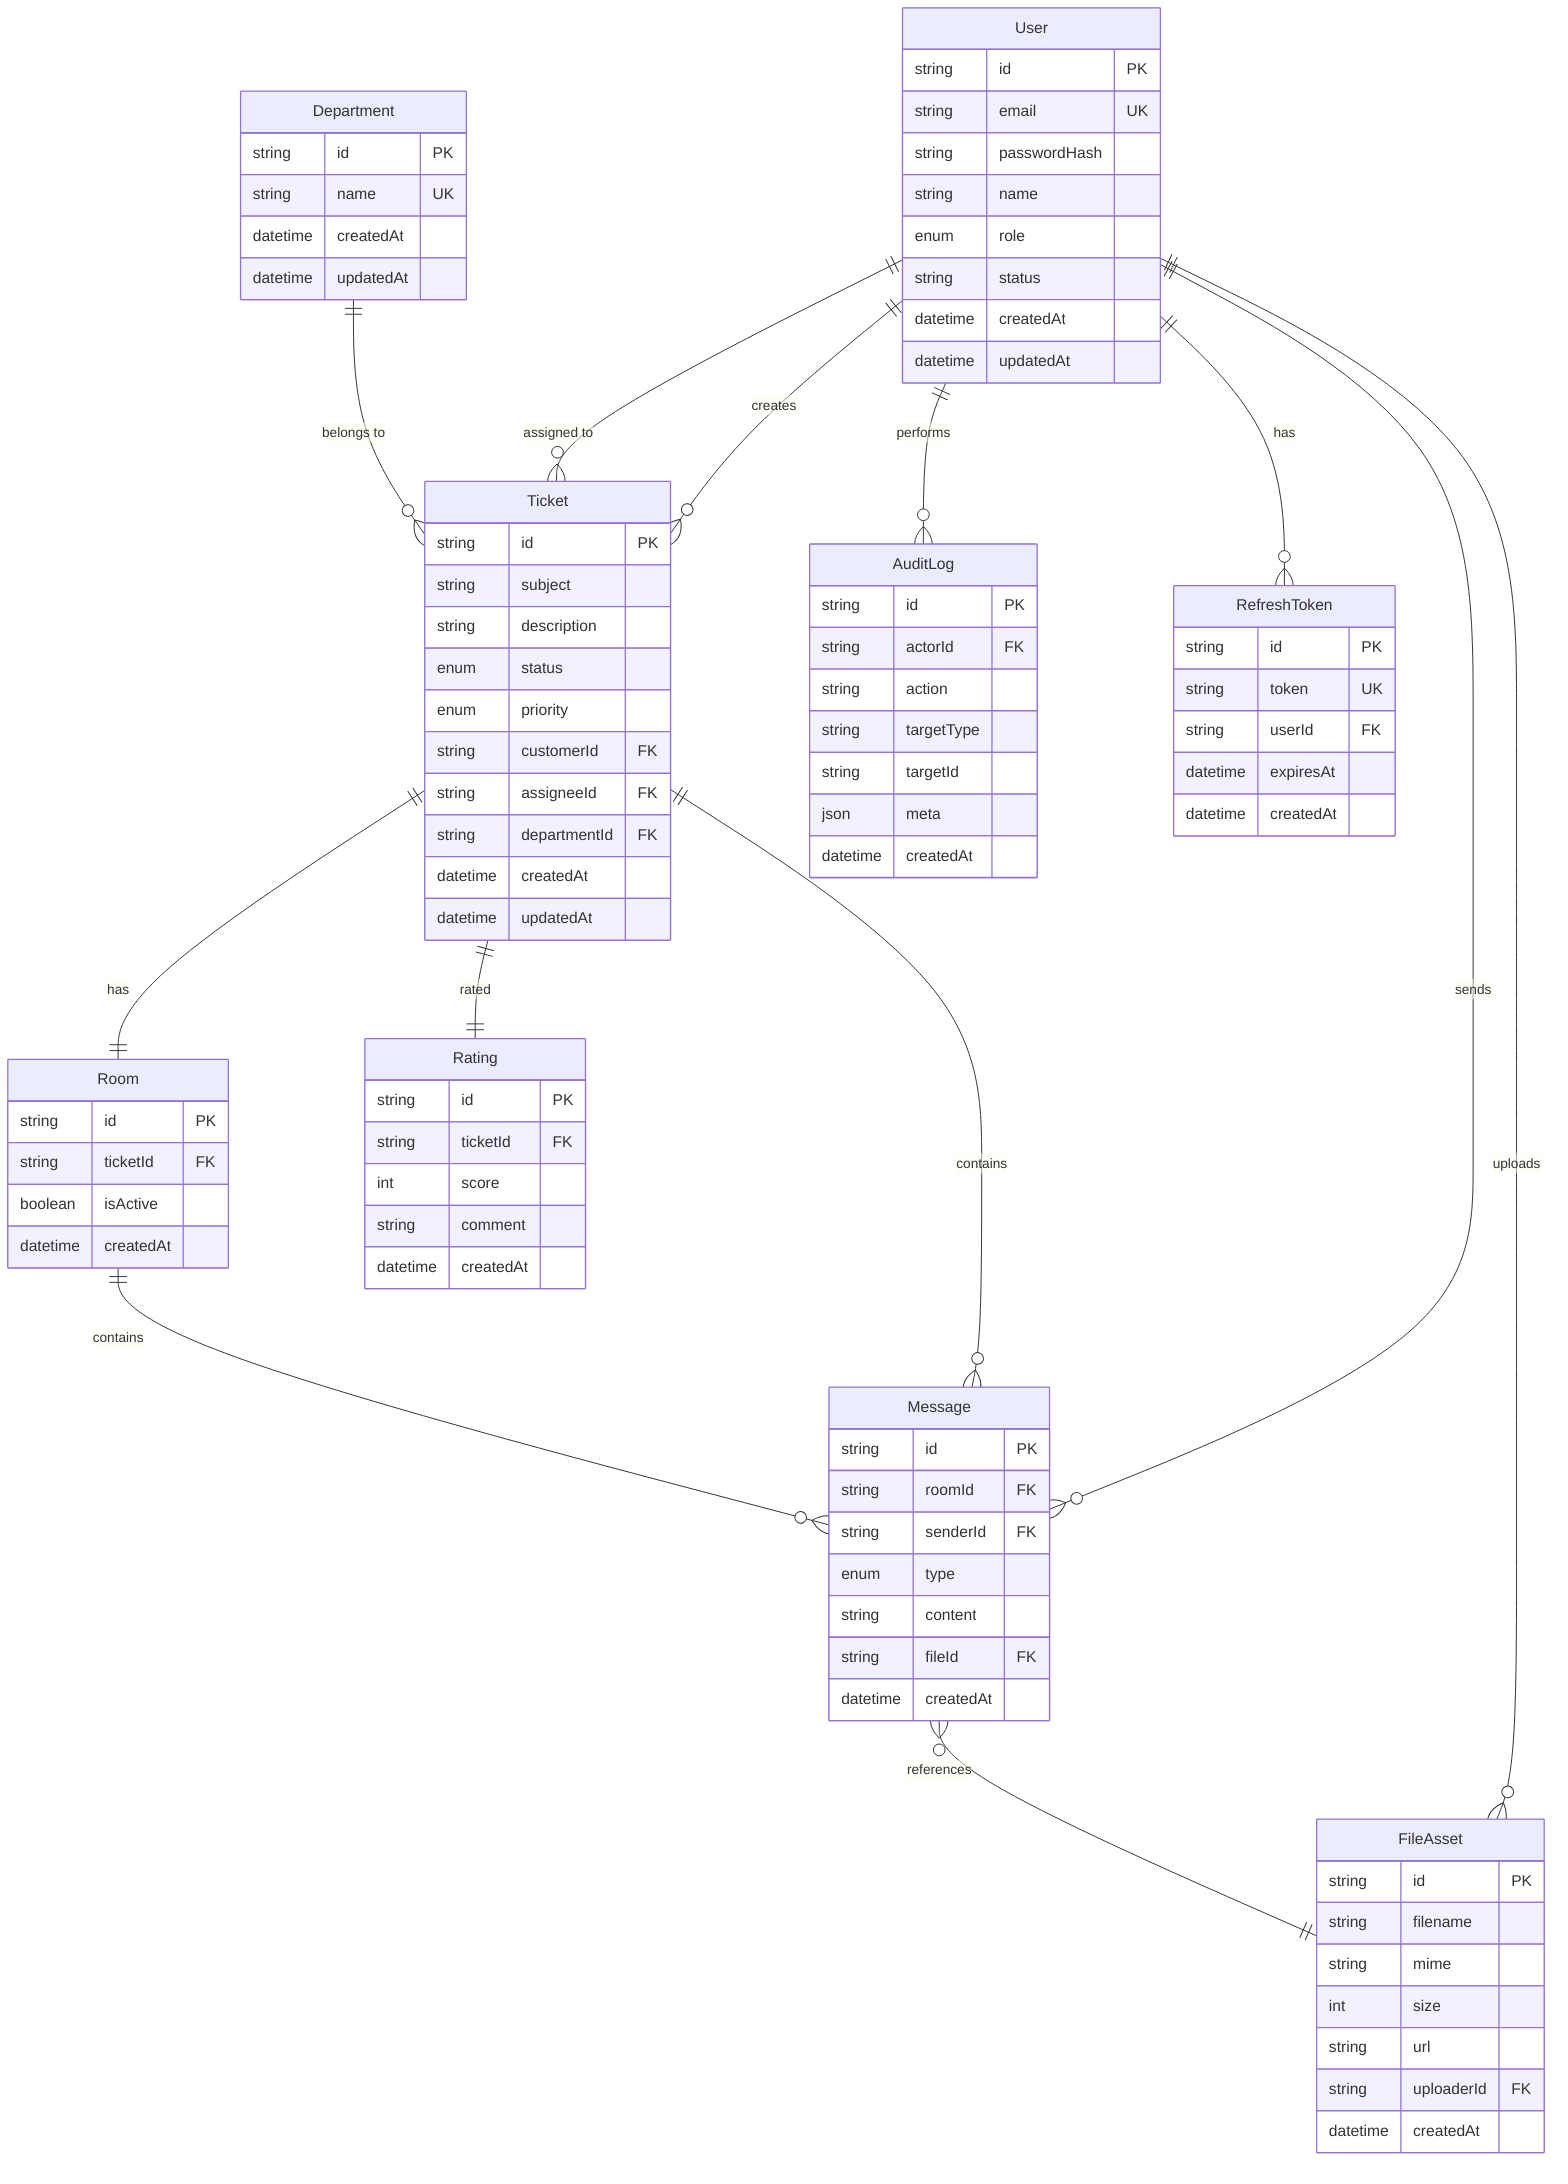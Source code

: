 erDiagram
    User {
        string id PK
        string email UK
        string passwordHash
        string name
        enum role
        string status
        datetime createdAt
        datetime updatedAt
    }
    
    Department {
        string id PK
        string name UK
        datetime createdAt
        datetime updatedAt
    }
    
    Ticket {
        string id PK
        string subject
        string description
        enum status
        enum priority
        string customerId FK
        string assigneeId FK
        string departmentId FK
        datetime createdAt
        datetime updatedAt
    }
    
    Room {
        string id PK
        string ticketId FK
        boolean isActive
        datetime createdAt
    }
    
    Message {
        string id PK
        string roomId FK
        string senderId FK
        enum type
        string content
        string fileId FK
        datetime createdAt
    }
    
    FileAsset {
        string id PK
        string filename
        string mime
        int size
        string url
        string uploaderId FK
        datetime createdAt
    }
    
    Rating {
        string id PK
        string ticketId FK
        int score
        string comment
        datetime createdAt
    }
    
    AuditLog {
        string id PK
        string actorId FK
        string action
        string targetType
        string targetId
        json meta
        datetime createdAt
    }
    
    RefreshToken {
        string id PK
        string token UK
        string userId FK
        datetime expiresAt
        datetime createdAt
    }

    User ||--o{ Ticket : "creates"
    User ||--o{ Ticket : "assigned to"
    User ||--o{ Message : "sends"
    User ||--o{ FileAsset : "uploads"
    User ||--o{ AuditLog : "performs"
    User ||--o{ RefreshToken : "has"
    
    Department ||--o{ Ticket : "belongs to"
    
    Ticket ||--|| Room : "has"
    Ticket ||--o{ Message : "contains"
    Ticket ||--|| Rating : "rated"
    
    Room ||--o{ Message : "contains"
    
    Message }o--|| FileAsset : "references"